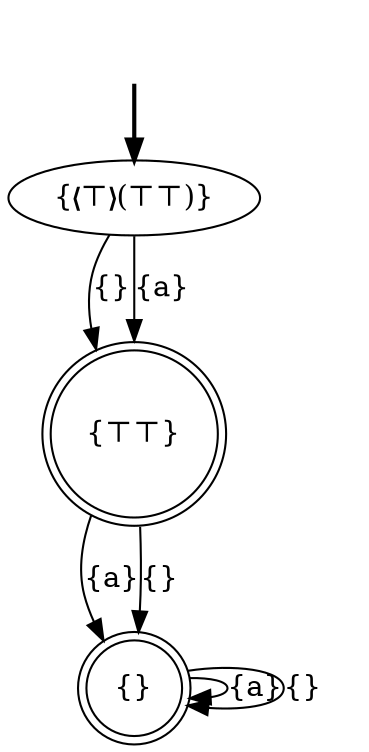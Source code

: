 digraph {
	fake0 [style=invisible]
	"{⊤⊤}" [shape=doublecircle]
	"{❬⊤❭(⊤⊤)}" [root=true]
	"{}" [shape=doublecircle]
	fake0 -> "{❬⊤❭(⊤⊤)}" [style=bold]
	"{⊤⊤}" -> "{}" [label="{a}"]
	"{❬⊤❭(⊤⊤)}" -> "{⊤⊤}" [label="{}"]
	"{❬⊤❭(⊤⊤)}" -> "{⊤⊤}" [label="{a}"]
	"{}" -> "{}" [label="{a}"]
	"{}" -> "{}" [label="{}"]
	"{⊤⊤}" -> "{}" [label="{}"]
}
